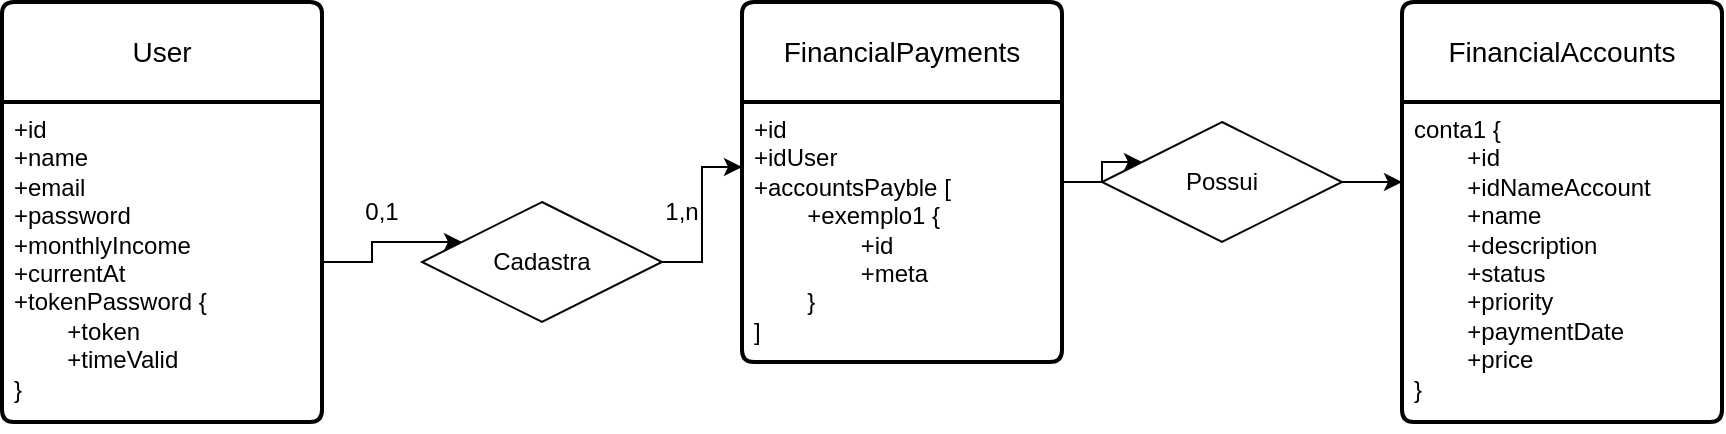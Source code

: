 <mxfile version="24.7.7">
  <diagram name="Página-1" id="rDwg4H0IfVuI8j1mnoTH">
    <mxGraphModel dx="934" dy="462" grid="1" gridSize="10" guides="1" tooltips="1" connect="1" arrows="1" fold="1" page="1" pageScale="1" pageWidth="827" pageHeight="1169" math="0" shadow="0">
      <root>
        <mxCell id="0" />
        <mxCell id="1" parent="0" />
        <mxCell id="j_Xyo42fMkq_bXYUcSCo-1" value="User" style="swimlane;childLayout=stackLayout;horizontal=1;startSize=50;horizontalStack=0;rounded=1;fontSize=14;fontStyle=0;strokeWidth=2;resizeParent=0;resizeLast=1;shadow=0;dashed=0;align=center;arcSize=4;whiteSpace=wrap;html=1;" vertex="1" parent="1">
          <mxGeometry x="80" y="90" width="160" height="210" as="geometry" />
        </mxCell>
        <mxCell id="j_Xyo42fMkq_bXYUcSCo-2" value="&lt;div&gt;+id&lt;br&gt;&lt;/div&gt;&lt;div&gt;+name&lt;/div&gt;+email&lt;br&gt;&lt;div&gt;+password&lt;/div&gt;&lt;div&gt;+monthlyIncome&lt;/div&gt;&lt;div&gt;+currentAt&lt;/div&gt;&lt;div&gt;+tokenPassword {&lt;/div&gt;&lt;div&gt;&lt;span style=&quot;white-space: pre;&quot;&gt;&#x9;+token&lt;/span&gt;&lt;/div&gt;&lt;div&gt;&lt;span style=&quot;white-space: pre;&quot;&gt;&lt;span style=&quot;white-space: pre;&quot;&gt;&#x9;&lt;/span&gt;+timeValid&lt;br&gt;&lt;/span&gt;&lt;/div&gt;&lt;div&gt;}&lt;br&gt;&lt;/div&gt;" style="align=left;strokeColor=none;fillColor=none;spacingLeft=4;fontSize=12;verticalAlign=top;resizable=0;rotatable=0;part=1;html=1;" vertex="1" parent="j_Xyo42fMkq_bXYUcSCo-1">
          <mxGeometry y="50" width="160" height="160" as="geometry" />
        </mxCell>
        <mxCell id="j_Xyo42fMkq_bXYUcSCo-14" style="edgeStyle=orthogonalEdgeStyle;rounded=0;orthogonalLoop=1;jettySize=auto;html=1;entryX=0;entryY=0.25;entryDx=0;entryDy=0;" edge="1" parent="1" source="j_Xyo42fMkq_bXYUcSCo-15" target="j_Xyo42fMkq_bXYUcSCo-13">
          <mxGeometry relative="1" as="geometry" />
        </mxCell>
        <mxCell id="j_Xyo42fMkq_bXYUcSCo-4" value="&lt;div class=&quot;QmZWSe&quot;&gt;&lt;div class=&quot;DHcWmd&quot;&gt;&lt;/div&gt;&lt;/div&gt;&lt;pre dir=&quot;ltr&quot; data-ved=&quot;2ahUKEwjxh-e9oo6IAxWBr5UCHVxbAUYQ3ewLegQIBxAT&quot; aria-label=&quot;Texto traduzido&quot; style=&quot;text-align:left&quot; id=&quot;tw-target-text&quot; data-placeholder=&quot;Tradução&quot; class=&quot;tw-data-text tw-text-large tw-ta&quot;&gt;&lt;font face=&quot;Helvetica&quot;&gt;&lt;span lang=&quot;en&quot; class=&quot;Y2IQFc&quot;&gt;FinancialPayments&lt;/span&gt;&lt;/font&gt;&lt;/pre&gt;" style="swimlane;childLayout=stackLayout;horizontal=1;startSize=50;horizontalStack=0;rounded=1;fontSize=14;fontStyle=0;strokeWidth=2;resizeParent=0;resizeLast=1;shadow=0;dashed=0;align=center;arcSize=4;whiteSpace=wrap;html=1;" vertex="1" parent="1">
          <mxGeometry x="450" y="90" width="160" height="180" as="geometry" />
        </mxCell>
        <mxCell id="j_Xyo42fMkq_bXYUcSCo-5" value="+id&lt;br&gt;+idUser&lt;br&gt;&lt;div&gt;+accountsPayble [&lt;/div&gt;&lt;div&gt;&lt;span style=&quot;white-space: pre;&quot;&gt;&#x9;&lt;/span&gt;+exemplo1 {&lt;/div&gt;&lt;div&gt;&lt;span style=&quot;white-space: pre;&quot;&gt;&#x9;&lt;/span&gt;&lt;span style=&quot;white-space: pre;&quot;&gt;&#x9;&lt;/span&gt;+id&lt;br&gt;&lt;/div&gt;&lt;div&gt;&lt;span style=&quot;white-space: pre;&quot;&gt;&#x9;&lt;/span&gt;&lt;span style=&quot;white-space: pre;&quot;&gt;&#x9;&lt;/span&gt;+meta&lt;br&gt;&lt;/div&gt;&lt;span style=&quot;white-space: pre;&quot;&gt;&#x9;&lt;/span&gt;}&lt;br&gt;&lt;div&gt;]&lt;/div&gt;" style="align=left;strokeColor=none;fillColor=none;spacingLeft=4;fontSize=12;verticalAlign=top;resizable=0;rotatable=0;part=1;html=1;" vertex="1" parent="j_Xyo42fMkq_bXYUcSCo-4">
          <mxGeometry y="50" width="160" height="130" as="geometry" />
        </mxCell>
        <mxCell id="j_Xyo42fMkq_bXYUcSCo-6" style="edgeStyle=orthogonalEdgeStyle;rounded=0;orthogonalLoop=1;jettySize=auto;html=1;entryX=0;entryY=0.25;entryDx=0;entryDy=0;" edge="1" parent="1" source="j_Xyo42fMkq_bXYUcSCo-8" target="j_Xyo42fMkq_bXYUcSCo-5">
          <mxGeometry relative="1" as="geometry" />
        </mxCell>
        <mxCell id="j_Xyo42fMkq_bXYUcSCo-9" value="" style="edgeStyle=orthogonalEdgeStyle;rounded=0;orthogonalLoop=1;jettySize=auto;html=1;entryX=0;entryY=0.25;entryDx=0;entryDy=0;" edge="1" parent="1" source="j_Xyo42fMkq_bXYUcSCo-2" target="j_Xyo42fMkq_bXYUcSCo-8">
          <mxGeometry relative="1" as="geometry">
            <mxPoint x="240" y="220" as="sourcePoint" />
            <mxPoint x="450" y="205" as="targetPoint" />
          </mxGeometry>
        </mxCell>
        <mxCell id="j_Xyo42fMkq_bXYUcSCo-8" value="Cadastra" style="shape=rhombus;perimeter=rhombusPerimeter;whiteSpace=wrap;html=1;align=center;" vertex="1" parent="1">
          <mxGeometry x="290" y="190" width="120" height="60" as="geometry" />
        </mxCell>
        <mxCell id="j_Xyo42fMkq_bXYUcSCo-10" value="0,1" style="text;html=1;align=center;verticalAlign=middle;whiteSpace=wrap;rounded=0;" vertex="1" parent="1">
          <mxGeometry x="240" y="180" width="60" height="30" as="geometry" />
        </mxCell>
        <mxCell id="j_Xyo42fMkq_bXYUcSCo-11" value="1,n" style="text;html=1;align=center;verticalAlign=middle;whiteSpace=wrap;rounded=0;" vertex="1" parent="1">
          <mxGeometry x="390" y="180" width="60" height="30" as="geometry" />
        </mxCell>
        <mxCell id="j_Xyo42fMkq_bXYUcSCo-12" value="FinancialAccounts" style="swimlane;childLayout=stackLayout;horizontal=1;startSize=50;horizontalStack=0;rounded=1;fontSize=14;fontStyle=0;strokeWidth=2;resizeParent=0;resizeLast=1;shadow=0;dashed=0;align=center;arcSize=4;whiteSpace=wrap;html=1;" vertex="1" parent="1">
          <mxGeometry x="780" y="90" width="160" height="210" as="geometry" />
        </mxCell>
        <mxCell id="j_Xyo42fMkq_bXYUcSCo-13" value="&lt;div&gt;&lt;div&gt;conta1 {&lt;/div&gt;&lt;div&gt;&lt;span style=&quot;white-space: pre;&quot;&gt;&#x9;&lt;/span&gt;+id&lt;/div&gt;&lt;div&gt;&lt;span style=&quot;white-space: pre;&quot;&gt;&#x9;&lt;/span&gt;+idNameAccount&lt;br&gt;&lt;/div&gt;&lt;div&gt;&lt;span style=&quot;white-space: pre;&quot;&gt;&#x9;&lt;/span&gt;+name&lt;/div&gt;&lt;div&gt;&lt;span style=&quot;white-space: pre;&quot;&gt;&#x9;&lt;/span&gt;+description&lt;/div&gt;&lt;div&gt;&lt;span style=&quot;white-space: pre;&quot;&gt;&#x9;&lt;/span&gt;+status&lt;/div&gt;&lt;div&gt;&lt;span style=&quot;white-space: pre;&quot;&gt;&#x9;&lt;/span&gt;+priority&lt;/div&gt;&lt;div&gt;&lt;span style=&quot;white-space: pre;&quot;&gt;&#x9;&lt;/span&gt;+paymentDate&lt;/div&gt;&lt;div&gt;&lt;span style=&quot;white-space: pre;&quot;&gt;&#x9;&lt;/span&gt;+price&lt;/div&gt;}&lt;/div&gt;&lt;div&gt;&lt;br&gt;&lt;/div&gt;" style="align=left;strokeColor=none;fillColor=none;spacingLeft=4;fontSize=12;verticalAlign=top;resizable=0;rotatable=0;part=1;html=1;" vertex="1" parent="j_Xyo42fMkq_bXYUcSCo-12">
          <mxGeometry y="50" width="160" height="160" as="geometry" />
        </mxCell>
        <mxCell id="j_Xyo42fMkq_bXYUcSCo-16" value="" style="edgeStyle=orthogonalEdgeStyle;rounded=0;orthogonalLoop=1;jettySize=auto;html=1;entryX=0;entryY=0.25;entryDx=0;entryDy=0;" edge="1" parent="1" source="j_Xyo42fMkq_bXYUcSCo-4" target="j_Xyo42fMkq_bXYUcSCo-15">
          <mxGeometry relative="1" as="geometry">
            <mxPoint x="610" y="180" as="sourcePoint" />
            <mxPoint x="780" y="180" as="targetPoint" />
          </mxGeometry>
        </mxCell>
        <mxCell id="j_Xyo42fMkq_bXYUcSCo-15" value="Possui" style="shape=rhombus;perimeter=rhombusPerimeter;whiteSpace=wrap;html=1;align=center;" vertex="1" parent="1">
          <mxGeometry x="630" y="150" width="120" height="60" as="geometry" />
        </mxCell>
      </root>
    </mxGraphModel>
  </diagram>
</mxfile>
